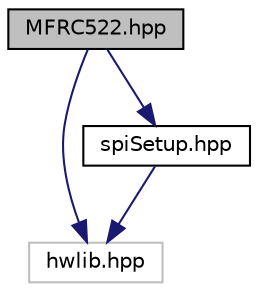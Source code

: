 digraph "MFRC522.hpp"
{
  edge [fontname="Helvetica",fontsize="10",labelfontname="Helvetica",labelfontsize="10"];
  node [fontname="Helvetica",fontsize="10",shape=record];
  Node0 [label="MFRC522.hpp",height=0.2,width=0.4,color="black", fillcolor="grey75", style="filled", fontcolor="black"];
  Node0 -> Node1 [color="midnightblue",fontsize="10",style="solid",fontname="Helvetica"];
  Node1 [label="hwlib.hpp",height=0.2,width=0.4,color="grey75", fillcolor="white", style="filled"];
  Node0 -> Node2 [color="midnightblue",fontsize="10",style="solid",fontname="Helvetica"];
  Node2 [label="spiSetup.hpp",height=0.2,width=0.4,color="black", fillcolor="white", style="filled",URL="$spiSetup_8hpp.html"];
  Node2 -> Node1 [color="midnightblue",fontsize="10",style="solid",fontname="Helvetica"];
}
